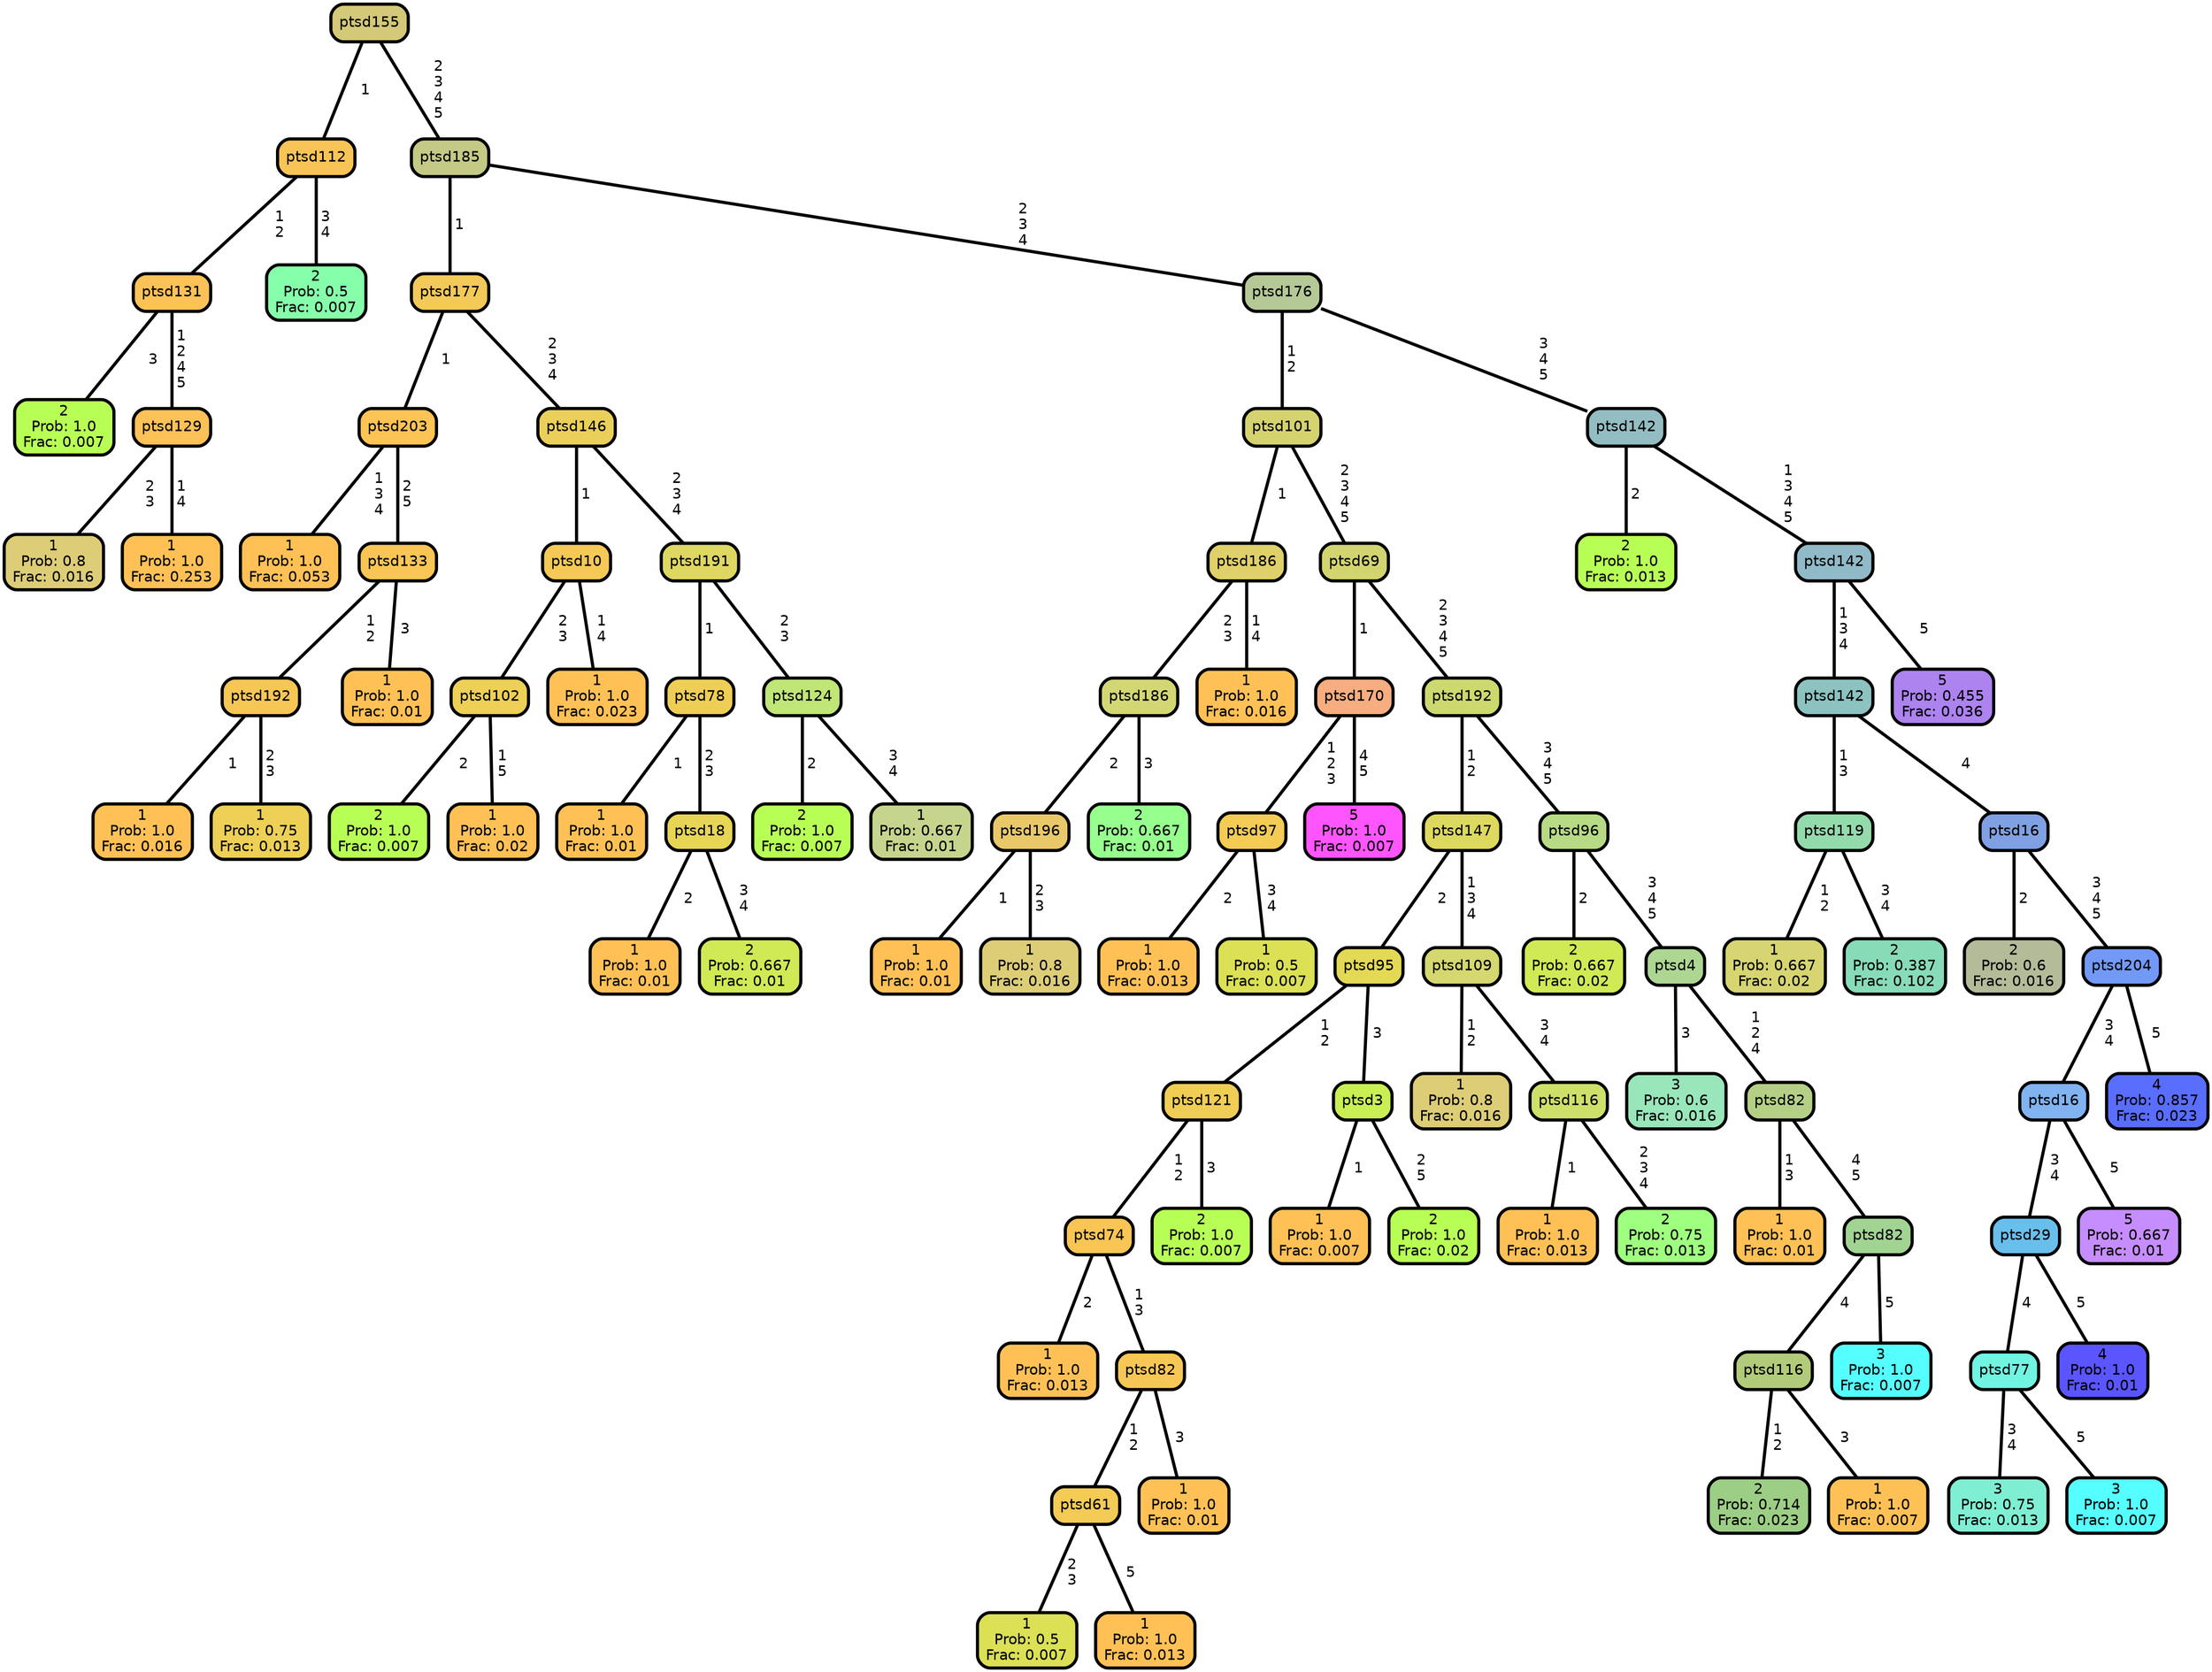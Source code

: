 graph Tree {
node [shape=box, style="filled, rounded",color="black",penwidth="3",fontcolor="black",                 fontname=helvetica] ;
graph [ranksep="0 equally", splines=straight,                 bgcolor=transparent, dpi=200] ;
edge [fontname=helvetica, color=black] ;
0 [label="2
Prob: 1.0
Frac: 0.007", fillcolor="#b8ff55"] ;
1 [label="ptsd131", fillcolor="#fbc357"] ;
2 [label="1
Prob: 0.8
Frac: 0.016", fillcolor="#ddcd77"] ;
3 [label="ptsd129", fillcolor="#fcc157"] ;
4 [label="1
Prob: 1.0
Frac: 0.253", fillcolor="#ffc155"] ;
5 [label="ptsd112", fillcolor="#f8c458"] ;
6 [label="2
Prob: 0.5
Frac: 0.007", fillcolor="#86ffaa"] ;
7 [label="ptsd155", fillcolor="#d4c879"] ;
8 [label="1
Prob: 1.0
Frac: 0.053", fillcolor="#ffc155"] ;
9 [label="ptsd203", fillcolor="#fcc355"] ;
10 [label="1
Prob: 1.0
Frac: 0.016", fillcolor="#ffc155"] ;
11 [label="ptsd192", fillcolor="#f7c755"] ;
12 [label="1
Prob: 0.75
Frac: 0.013", fillcolor="#edd055"] ;
13 [label="ptsd133", fillcolor="#f9c655"] ;
14 [label="1
Prob: 1.0
Frac: 0.01", fillcolor="#ffc155"] ;
15 [label="ptsd177", fillcolor="#f3c957"] ;
16 [label="2
Prob: 1.0
Frac: 0.007", fillcolor="#b8ff55"] ;
17 [label="ptsd102", fillcolor="#edd055"] ;
18 [label="1
Prob: 1.0
Frac: 0.02", fillcolor="#ffc155"] ;
19 [label="ptsd10", fillcolor="#f5c955"] ;
20 [label="1
Prob: 1.0
Frac: 0.023", fillcolor="#ffc155"] ;
21 [label="ptsd146", fillcolor="#eacf5a"] ;
22 [label="1
Prob: 1.0
Frac: 0.01", fillcolor="#ffc155"] ;
23 [label="ptsd78", fillcolor="#efce55"] ;
24 [label="1
Prob: 1.0
Frac: 0.01", fillcolor="#ffc155"] ;
25 [label="ptsd18", fillcolor="#e7d555"] ;
26 [label="2
Prob: 0.667
Frac: 0.01", fillcolor="#cfea55"] ;
27 [label="ptsd191", fillcolor="#ded761"] ;
28 [label="2
Prob: 1.0
Frac: 0.007", fillcolor="#b8ff55"] ;
29 [label="ptsd124", fillcolor="#c0e677"] ;
30 [label="1
Prob: 0.667
Frac: 0.01", fillcolor="#c6d58d"] ;
31 [label="ptsd185", fillcolor="#c5c986"] ;
32 [label="1
Prob: 1.0
Frac: 0.01", fillcolor="#ffc155"] ;
33 [label="ptsd196", fillcolor="#e9c86a"] ;
34 [label="1
Prob: 0.8
Frac: 0.016", fillcolor="#ddcd77"] ;
35 [label="ptsd186", fillcolor="#d3d773"] ;
36 [label="2
Prob: 0.667
Frac: 0.01", fillcolor="#97ff8d"] ;
37 [label="ptsd186", fillcolor="#e0d06a"] ;
38 [label="1
Prob: 1.0
Frac: 0.016", fillcolor="#ffc155"] ;
39 [label="ptsd101", fillcolor="#d5d36f"] ;
40 [label="1
Prob: 1.0
Frac: 0.013", fillcolor="#ffc155"] ;
41 [label="ptsd97", fillcolor="#f3cb55"] ;
42 [label="1
Prob: 0.5
Frac: 0.007", fillcolor="#dbe055"] ;
43 [label="ptsd170", fillcolor="#f6ad7f"] ;
44 [label="5
Prob: 1.0
Frac: 0.007", fillcolor="#ff55ff"] ;
45 [label="ptsd69", fillcolor="#d2d470"] ;
46 [label="1
Prob: 1.0
Frac: 0.013", fillcolor="#ffc155"] ;
47 [label="ptsd74", fillcolor="#f9c555"] ;
48 [label="1
Prob: 0.5
Frac: 0.007", fillcolor="#dbe055"] ;
49 [label="ptsd61", fillcolor="#f3cb55"] ;
50 [label="1
Prob: 1.0
Frac: 0.013", fillcolor="#ffc155"] ;
51 [label="ptsd82", fillcolor="#f7c755"] ;
52 [label="1
Prob: 1.0
Frac: 0.01", fillcolor="#ffc155"] ;
53 [label="ptsd121", fillcolor="#f0cd55"] ;
54 [label="2
Prob: 1.0
Frac: 0.007", fillcolor="#b8ff55"] ;
55 [label="ptsd95", fillcolor="#e3d955"] ;
56 [label="1
Prob: 1.0
Frac: 0.007", fillcolor="#ffc155"] ;
57 [label="ptsd3", fillcolor="#c9ef55"] ;
58 [label="2
Prob: 1.0
Frac: 0.02", fillcolor="#b8ff55"] ;
59 [label="ptsd147", fillcolor="#ddd95e"] ;
60 [label="1
Prob: 0.8
Frac: 0.016", fillcolor="#ddcd77"] ;
61 [label="ptsd109", fillcolor="#d4d86f"] ;
62 [label="1
Prob: 1.0
Frac: 0.013", fillcolor="#ffc155"] ;
63 [label="ptsd116", fillcolor="#cfe06a"] ;
64 [label="2
Prob: 0.75
Frac: 0.013", fillcolor="#9fff7f"] ;
65 [label="ptsd192", fillcolor="#cdd96e"] ;
66 [label="2
Prob: 0.667
Frac: 0.02", fillcolor="#cfea55"] ;
67 [label="ptsd96", fillcolor="#b6db84"] ;
68 [label="3
Prob: 0.6
Frac: 0.016", fillcolor="#99e6bb"] ;
69 [label="ptsd4", fillcolor="#aed693"] ;
70 [label="1
Prob: 1.0
Frac: 0.01", fillcolor="#ffc155"] ;
71 [label="ptsd82", fillcolor="#b5d085"] ;
72 [label="2
Prob: 0.714
Frac: 0.023", fillcolor="#9dce85"] ;
73 [label="ptsd116", fillcolor="#b2cb7a"] ;
74 [label="1
Prob: 1.0
Frac: 0.007", fillcolor="#ffc155"] ;
75 [label="ptsd82", fillcolor="#a1d492"] ;
76 [label="3
Prob: 1.0
Frac: 0.007", fillcolor="#55ffff"] ;
77 [label="ptsd176", fillcolor="#b5c996"] ;
78 [label="2
Prob: 1.0
Frac: 0.013", fillcolor="#b8ff55"] ;
79 [label="ptsd142", fillcolor="#93bdc2"] ;
80 [label="1
Prob: 0.667
Frac: 0.02", fillcolor="#d6d571"] ;
81 [label="ptsd119", fillcolor="#94dbac"] ;
82 [label="2
Prob: 0.387
Frac: 0.102", fillcolor="#87dcb7"] ;
83 [label="ptsd142", fillcolor="#8cc3c1"] ;
84 [label="2
Prob: 0.6
Frac: 0.016", fillcolor="#b3bb99"] ;
85 [label="ptsd16", fillcolor="#7fa0e2"] ;
86 [label="3
Prob: 0.75
Frac: 0.013", fillcolor="#7fefd4"] ;
87 [label="ptsd77", fillcolor="#71f4e2"] ;
88 [label="3
Prob: 1.0
Frac: 0.007", fillcolor="#55ffff"] ;
89 [label="ptsd29", fillcolor="#69bfec"] ;
90 [label="4
Prob: 1.0
Frac: 0.01", fillcolor="#5a55ff"] ;
91 [label="ptsd16", fillcolor="#80b3f0"] ;
92 [label="5
Prob: 0.667
Frac: 0.01", fillcolor="#c68dff"] ;
93 [label="ptsd204", fillcolor="#7299f6"] ;
94 [label="4
Prob: 0.857
Frac: 0.023", fillcolor="#596dff"] ;
95 [label="ptsd142", fillcolor="#91bac8"] ;
96 [label="5
Prob: 0.455
Frac: 0.036", fillcolor="#ac83ef"] ;
1 -- 0 [label=" 3",penwidth=3] ;
1 -- 3 [label=" 1\n 2\n 4\n 5",penwidth=3] ;
3 -- 2 [label=" 2\n 3",penwidth=3] ;
3 -- 4 [label=" 1\n 4",penwidth=3] ;
5 -- 1 [label=" 1\n 2",penwidth=3] ;
5 -- 6 [label=" 3\n 4",penwidth=3] ;
7 -- 5 [label=" 1",penwidth=3] ;
7 -- 31 [label=" 2\n 3\n 4\n 5",penwidth=3] ;
9 -- 8 [label=" 1\n 3\n 4",penwidth=3] ;
9 -- 13 [label=" 2\n 5",penwidth=3] ;
11 -- 10 [label=" 1",penwidth=3] ;
11 -- 12 [label=" 2\n 3",penwidth=3] ;
13 -- 11 [label=" 1\n 2",penwidth=3] ;
13 -- 14 [label=" 3",penwidth=3] ;
15 -- 9 [label=" 1",penwidth=3] ;
15 -- 21 [label=" 2\n 3\n 4",penwidth=3] ;
17 -- 16 [label=" 2",penwidth=3] ;
17 -- 18 [label=" 1\n 5",penwidth=3] ;
19 -- 17 [label=" 2\n 3",penwidth=3] ;
19 -- 20 [label=" 1\n 4",penwidth=3] ;
21 -- 19 [label=" 1",penwidth=3] ;
21 -- 27 [label=" 2\n 3\n 4",penwidth=3] ;
23 -- 22 [label=" 1",penwidth=3] ;
23 -- 25 [label=" 2\n 3",penwidth=3] ;
25 -- 24 [label=" 2",penwidth=3] ;
25 -- 26 [label=" 3\n 4",penwidth=3] ;
27 -- 23 [label=" 1",penwidth=3] ;
27 -- 29 [label=" 2\n 3",penwidth=3] ;
29 -- 28 [label=" 2",penwidth=3] ;
29 -- 30 [label=" 3\n 4",penwidth=3] ;
31 -- 15 [label=" 1",penwidth=3] ;
31 -- 77 [label=" 2\n 3\n 4",penwidth=3] ;
33 -- 32 [label=" 1",penwidth=3] ;
33 -- 34 [label=" 2\n 3",penwidth=3] ;
35 -- 33 [label=" 2",penwidth=3] ;
35 -- 36 [label=" 3",penwidth=3] ;
37 -- 35 [label=" 2\n 3",penwidth=3] ;
37 -- 38 [label=" 1\n 4",penwidth=3] ;
39 -- 37 [label=" 1",penwidth=3] ;
39 -- 45 [label=" 2\n 3\n 4\n 5",penwidth=3] ;
41 -- 40 [label=" 2",penwidth=3] ;
41 -- 42 [label=" 3\n 4",penwidth=3] ;
43 -- 41 [label=" 1\n 2\n 3",penwidth=3] ;
43 -- 44 [label=" 4\n 5",penwidth=3] ;
45 -- 43 [label=" 1",penwidth=3] ;
45 -- 65 [label=" 2\n 3\n 4\n 5",penwidth=3] ;
47 -- 46 [label=" 2",penwidth=3] ;
47 -- 51 [label=" 1\n 3",penwidth=3] ;
49 -- 48 [label=" 2\n 3",penwidth=3] ;
49 -- 50 [label=" 5",penwidth=3] ;
51 -- 49 [label=" 1\n 2",penwidth=3] ;
51 -- 52 [label=" 3",penwidth=3] ;
53 -- 47 [label=" 1\n 2",penwidth=3] ;
53 -- 54 [label=" 3",penwidth=3] ;
55 -- 53 [label=" 1\n 2",penwidth=3] ;
55 -- 57 [label=" 3",penwidth=3] ;
57 -- 56 [label=" 1",penwidth=3] ;
57 -- 58 [label=" 2\n 5",penwidth=3] ;
59 -- 55 [label=" 2",penwidth=3] ;
59 -- 61 [label=" 1\n 3\n 4",penwidth=3] ;
61 -- 60 [label=" 1\n 2",penwidth=3] ;
61 -- 63 [label=" 3\n 4",penwidth=3] ;
63 -- 62 [label=" 1",penwidth=3] ;
63 -- 64 [label=" 2\n 3\n 4",penwidth=3] ;
65 -- 59 [label=" 1\n 2",penwidth=3] ;
65 -- 67 [label=" 3\n 4\n 5",penwidth=3] ;
67 -- 66 [label=" 2",penwidth=3] ;
67 -- 69 [label=" 3\n 4\n 5",penwidth=3] ;
69 -- 68 [label=" 3",penwidth=3] ;
69 -- 71 [label=" 1\n 2\n 4",penwidth=3] ;
71 -- 70 [label=" 1\n 3",penwidth=3] ;
71 -- 75 [label=" 4\n 5",penwidth=3] ;
73 -- 72 [label=" 1\n 2",penwidth=3] ;
73 -- 74 [label=" 3",penwidth=3] ;
75 -- 73 [label=" 4",penwidth=3] ;
75 -- 76 [label=" 5",penwidth=3] ;
77 -- 39 [label=" 1\n 2",penwidth=3] ;
77 -- 79 [label=" 3\n 4\n 5",penwidth=3] ;
79 -- 78 [label=" 2",penwidth=3] ;
79 -- 95 [label=" 1\n 3\n 4\n 5",penwidth=3] ;
81 -- 80 [label=" 1\n 2",penwidth=3] ;
81 -- 82 [label=" 3\n 4",penwidth=3] ;
83 -- 81 [label=" 1\n 3",penwidth=3] ;
83 -- 85 [label=" 4",penwidth=3] ;
85 -- 84 [label=" 2",penwidth=3] ;
85 -- 93 [label=" 3\n 4\n 5",penwidth=3] ;
87 -- 86 [label=" 3\n 4",penwidth=3] ;
87 -- 88 [label=" 5",penwidth=3] ;
89 -- 87 [label=" 4",penwidth=3] ;
89 -- 90 [label=" 5",penwidth=3] ;
91 -- 89 [label=" 3\n 4",penwidth=3] ;
91 -- 92 [label=" 5",penwidth=3] ;
93 -- 91 [label=" 3\n 4",penwidth=3] ;
93 -- 94 [label=" 5",penwidth=3] ;
95 -- 83 [label=" 1\n 3\n 4",penwidth=3] ;
95 -- 96 [label=" 5",penwidth=3] ;
{rank = same;}}
